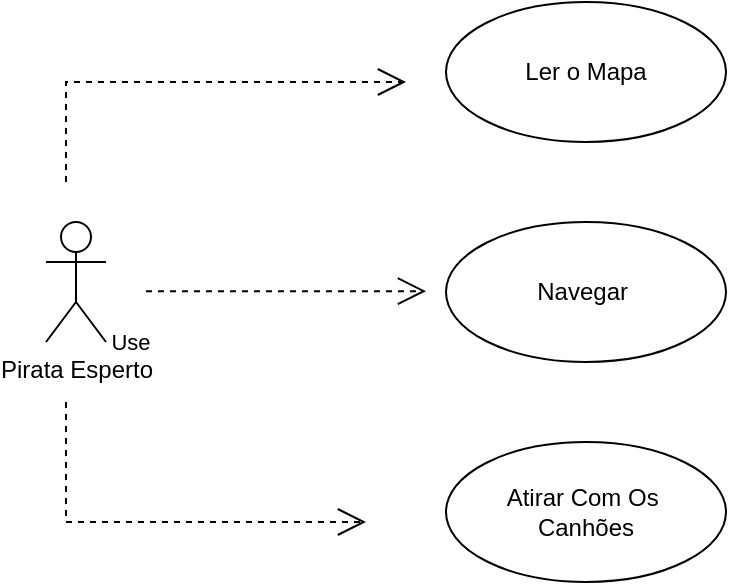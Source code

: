 <mxfile version="23.1.7" type="github">
  <diagram name="Página-1" id="-dpqI4GHYxm2UpfLajaT">
    <mxGraphModel dx="1195" dy="650" grid="1" gridSize="10" guides="1" tooltips="1" connect="1" arrows="1" fold="1" page="1" pageScale="1" pageWidth="827" pageHeight="1169" math="0" shadow="0">
      <root>
        <mxCell id="0" />
        <mxCell id="1" parent="0" />
        <mxCell id="b4TjOFckQqODlsXXYYJM-1" value="Pirata Esperto&lt;br&gt;&amp;nbsp;" style="shape=umlActor;html=1;verticalLabelPosition=bottom;verticalAlign=top;align=center;" vertex="1" parent="1">
          <mxGeometry x="40" y="200" width="30" height="60" as="geometry" />
        </mxCell>
        <mxCell id="b4TjOFckQqODlsXXYYJM-3" value="Navegar&amp;nbsp;" style="ellipse;whiteSpace=wrap;html=1;" vertex="1" parent="1">
          <mxGeometry x="240" y="200" width="140" height="70" as="geometry" />
        </mxCell>
        <mxCell id="b4TjOFckQqODlsXXYYJM-129" value="Atirar Com Os&amp;nbsp;&lt;br&gt;Canhões" style="ellipse;whiteSpace=wrap;html=1;" vertex="1" parent="1">
          <mxGeometry x="240" y="310" width="140" height="70" as="geometry" />
        </mxCell>
        <mxCell id="b4TjOFckQqODlsXXYYJM-131" value="Ler o Mapa" style="ellipse;whiteSpace=wrap;html=1;" vertex="1" parent="1">
          <mxGeometry x="240" y="90" width="140" height="70" as="geometry" />
        </mxCell>
        <mxCell id="b4TjOFckQqODlsXXYYJM-134" value="Use" style="endArrow=open;endSize=12;dashed=1;html=1;rounded=0;" edge="1" parent="1">
          <mxGeometry x="-0.125" y="90" width="160" relative="1" as="geometry">
            <mxPoint x="50" y="290" as="sourcePoint" />
            <mxPoint x="200" y="350" as="targetPoint" />
            <Array as="points">
              <mxPoint x="50" y="350" />
            </Array>
            <mxPoint as="offset" />
          </mxGeometry>
        </mxCell>
        <mxCell id="b4TjOFckQqODlsXXYYJM-135" value="" style="endArrow=open;endSize=12;dashed=1;html=1;rounded=0;" edge="1" parent="1">
          <mxGeometry x="-0.125" y="90" width="160" relative="1" as="geometry">
            <mxPoint x="90" y="234.58" as="sourcePoint" />
            <mxPoint x="230" y="234.58" as="targetPoint" />
            <Array as="points" />
            <mxPoint as="offset" />
          </mxGeometry>
        </mxCell>
        <mxCell id="b4TjOFckQqODlsXXYYJM-136" value="" style="endArrow=open;endSize=12;dashed=1;html=1;rounded=0;" edge="1" parent="1">
          <mxGeometry x="-0.125" y="90" width="160" relative="1" as="geometry">
            <mxPoint x="50" y="180" as="sourcePoint" />
            <mxPoint x="220" y="130" as="targetPoint" />
            <Array as="points">
              <mxPoint x="50" y="130" />
            </Array>
            <mxPoint as="offset" />
          </mxGeometry>
        </mxCell>
      </root>
    </mxGraphModel>
  </diagram>
</mxfile>
